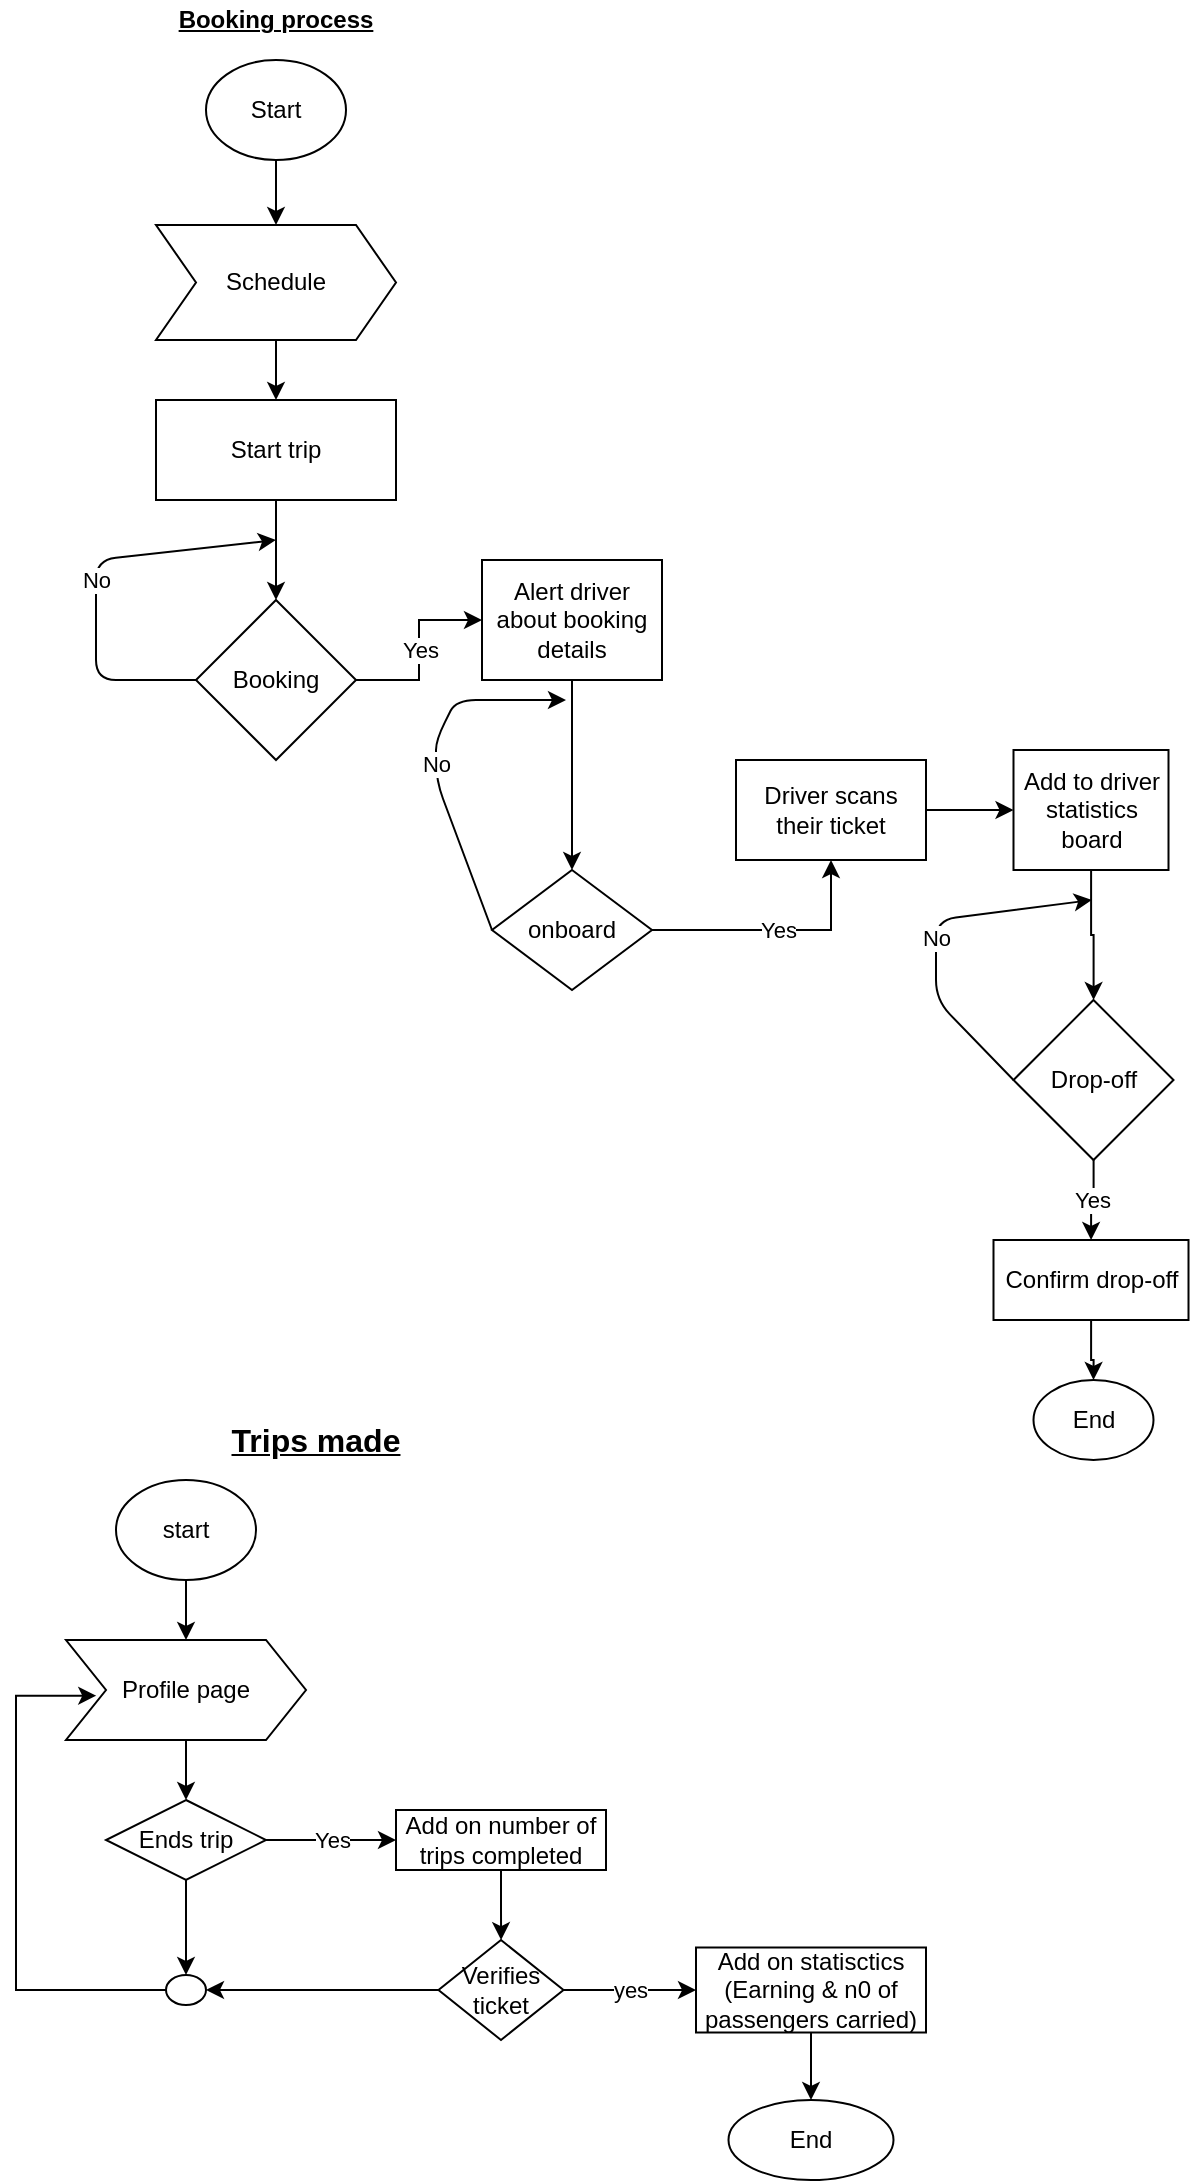 <mxfile version="14.2.7" type="github">
  <diagram id="C5RBs43oDa-KdzZeNtuy" name="Page-1">
    <mxGraphModel dx="1892" dy="1114" grid="1" gridSize="10" guides="1" tooltips="1" connect="1" arrows="1" fold="1" page="1" pageScale="1" pageWidth="827" pageHeight="1169" math="0" shadow="0">
      <root>
        <mxCell id="WIyWlLk6GJQsqaUBKTNV-0" />
        <mxCell id="WIyWlLk6GJQsqaUBKTNV-1" parent="WIyWlLk6GJQsqaUBKTNV-0" />
        <mxCell id="VfyPrUZPWlMN2wZB9xVi-4" value="" style="edgeStyle=orthogonalEdgeStyle;rounded=0;orthogonalLoop=1;jettySize=auto;html=1;" parent="WIyWlLk6GJQsqaUBKTNV-1" source="VfyPrUZPWlMN2wZB9xVi-0" target="VfyPrUZPWlMN2wZB9xVi-3" edge="1">
          <mxGeometry relative="1" as="geometry" />
        </mxCell>
        <mxCell id="VfyPrUZPWlMN2wZB9xVi-0" value="Start" style="ellipse;whiteSpace=wrap;html=1;" parent="WIyWlLk6GJQsqaUBKTNV-1" vertex="1">
          <mxGeometry x="275" y="50" width="70" height="50" as="geometry" />
        </mxCell>
        <mxCell id="VfyPrUZPWlMN2wZB9xVi-7" value="" style="edgeStyle=orthogonalEdgeStyle;rounded=0;orthogonalLoop=1;jettySize=auto;html=1;" parent="WIyWlLk6GJQsqaUBKTNV-1" source="VfyPrUZPWlMN2wZB9xVi-3" target="VfyPrUZPWlMN2wZB9xVi-6" edge="1">
          <mxGeometry relative="1" as="geometry" />
        </mxCell>
        <mxCell id="VfyPrUZPWlMN2wZB9xVi-3" value="Schedule" style="shape=step;perimeter=stepPerimeter;whiteSpace=wrap;html=1;fixedSize=1;" parent="WIyWlLk6GJQsqaUBKTNV-1" vertex="1">
          <mxGeometry x="250" y="132.5" width="120" height="57.5" as="geometry" />
        </mxCell>
        <mxCell id="VfyPrUZPWlMN2wZB9xVi-9" value="" style="edgeStyle=orthogonalEdgeStyle;rounded=0;orthogonalLoop=1;jettySize=auto;html=1;" parent="WIyWlLk6GJQsqaUBKTNV-1" source="VfyPrUZPWlMN2wZB9xVi-6" target="VfyPrUZPWlMN2wZB9xVi-8" edge="1">
          <mxGeometry relative="1" as="geometry" />
        </mxCell>
        <mxCell id="VfyPrUZPWlMN2wZB9xVi-6" value="Start trip" style="whiteSpace=wrap;html=1;" parent="WIyWlLk6GJQsqaUBKTNV-1" vertex="1">
          <mxGeometry x="250" y="220" width="120" height="50" as="geometry" />
        </mxCell>
        <mxCell id="VfyPrUZPWlMN2wZB9xVi-13" value="Yes" style="edgeStyle=orthogonalEdgeStyle;rounded=0;orthogonalLoop=1;jettySize=auto;html=1;" parent="WIyWlLk6GJQsqaUBKTNV-1" source="VfyPrUZPWlMN2wZB9xVi-8" target="VfyPrUZPWlMN2wZB9xVi-12" edge="1">
          <mxGeometry relative="1" as="geometry" />
        </mxCell>
        <mxCell id="VfyPrUZPWlMN2wZB9xVi-8" value="Booking" style="rhombus;whiteSpace=wrap;html=1;" parent="WIyWlLk6GJQsqaUBKTNV-1" vertex="1">
          <mxGeometry x="270" y="320" width="80" height="80" as="geometry" />
        </mxCell>
        <mxCell id="VfyPrUZPWlMN2wZB9xVi-15" value="" style="edgeStyle=orthogonalEdgeStyle;rounded=0;orthogonalLoop=1;jettySize=auto;html=1;" parent="WIyWlLk6GJQsqaUBKTNV-1" source="VfyPrUZPWlMN2wZB9xVi-12" target="VfyPrUZPWlMN2wZB9xVi-14" edge="1">
          <mxGeometry relative="1" as="geometry" />
        </mxCell>
        <mxCell id="VfyPrUZPWlMN2wZB9xVi-12" value="Alert driver about booking details" style="whiteSpace=wrap;html=1;" parent="WIyWlLk6GJQsqaUBKTNV-1" vertex="1">
          <mxGeometry x="413" y="300" width="90" height="60" as="geometry" />
        </mxCell>
        <mxCell id="VfyPrUZPWlMN2wZB9xVi-17" value="Yes" style="edgeStyle=orthogonalEdgeStyle;rounded=0;orthogonalLoop=1;jettySize=auto;html=1;" parent="WIyWlLk6GJQsqaUBKTNV-1" source="VfyPrUZPWlMN2wZB9xVi-14" target="VfyPrUZPWlMN2wZB9xVi-16" edge="1">
          <mxGeometry relative="1" as="geometry" />
        </mxCell>
        <mxCell id="VfyPrUZPWlMN2wZB9xVi-14" value="onboard" style="rhombus;whiteSpace=wrap;html=1;" parent="WIyWlLk6GJQsqaUBKTNV-1" vertex="1">
          <mxGeometry x="418" y="455" width="80" height="60" as="geometry" />
        </mxCell>
        <mxCell id="VfyPrUZPWlMN2wZB9xVi-21" value="" style="edgeStyle=orthogonalEdgeStyle;rounded=0;orthogonalLoop=1;jettySize=auto;html=1;" parent="WIyWlLk6GJQsqaUBKTNV-1" source="VfyPrUZPWlMN2wZB9xVi-16" target="VfyPrUZPWlMN2wZB9xVi-20" edge="1">
          <mxGeometry relative="1" as="geometry" />
        </mxCell>
        <mxCell id="VfyPrUZPWlMN2wZB9xVi-16" value="Driver scans their ticket" style="whiteSpace=wrap;html=1;" parent="WIyWlLk6GJQsqaUBKTNV-1" vertex="1">
          <mxGeometry x="540" y="400" width="95" height="50" as="geometry" />
        </mxCell>
        <mxCell id="VfyPrUZPWlMN2wZB9xVi-19" value="No" style="endArrow=classic;html=1;exitX=0;exitY=0.5;exitDx=0;exitDy=0;" parent="WIyWlLk6GJQsqaUBKTNV-1" source="VfyPrUZPWlMN2wZB9xVi-14" edge="1">
          <mxGeometry width="50" height="50" relative="1" as="geometry">
            <mxPoint x="390" y="330" as="sourcePoint" />
            <mxPoint x="455" y="370" as="targetPoint" />
            <Array as="points">
              <mxPoint x="390" y="410" />
              <mxPoint x="390" y="390" />
              <mxPoint x="400" y="370" />
            </Array>
          </mxGeometry>
        </mxCell>
        <mxCell id="VfyPrUZPWlMN2wZB9xVi-23" value="" style="edgeStyle=orthogonalEdgeStyle;rounded=0;orthogonalLoop=1;jettySize=auto;html=1;" parent="WIyWlLk6GJQsqaUBKTNV-1" source="VfyPrUZPWlMN2wZB9xVi-20" target="VfyPrUZPWlMN2wZB9xVi-22" edge="1">
          <mxGeometry relative="1" as="geometry" />
        </mxCell>
        <mxCell id="VfyPrUZPWlMN2wZB9xVi-20" value="Add to driver statistics board" style="whiteSpace=wrap;html=1;" parent="WIyWlLk6GJQsqaUBKTNV-1" vertex="1">
          <mxGeometry x="678.75" y="395" width="77.5" height="60" as="geometry" />
        </mxCell>
        <mxCell id="VfyPrUZPWlMN2wZB9xVi-26" value="Yes" style="edgeStyle=orthogonalEdgeStyle;rounded=0;orthogonalLoop=1;jettySize=auto;html=1;" parent="WIyWlLk6GJQsqaUBKTNV-1" source="VfyPrUZPWlMN2wZB9xVi-22" target="VfyPrUZPWlMN2wZB9xVi-25" edge="1">
          <mxGeometry relative="1" as="geometry" />
        </mxCell>
        <mxCell id="VfyPrUZPWlMN2wZB9xVi-22" value="Drop-off" style="rhombus;whiteSpace=wrap;html=1;" parent="WIyWlLk6GJQsqaUBKTNV-1" vertex="1">
          <mxGeometry x="678.75" y="520" width="80" height="80" as="geometry" />
        </mxCell>
        <mxCell id="VfyPrUZPWlMN2wZB9xVi-33" value="" style="edgeStyle=orthogonalEdgeStyle;rounded=0;orthogonalLoop=1;jettySize=auto;html=1;" parent="WIyWlLk6GJQsqaUBKTNV-1" source="VfyPrUZPWlMN2wZB9xVi-25" target="VfyPrUZPWlMN2wZB9xVi-32" edge="1">
          <mxGeometry relative="1" as="geometry" />
        </mxCell>
        <mxCell id="VfyPrUZPWlMN2wZB9xVi-25" value="Confirm drop-off" style="whiteSpace=wrap;html=1;" parent="WIyWlLk6GJQsqaUBKTNV-1" vertex="1">
          <mxGeometry x="668.75" y="640" width="97.5" height="40" as="geometry" />
        </mxCell>
        <mxCell id="VfyPrUZPWlMN2wZB9xVi-27" value="No" style="endArrow=classic;html=1;exitX=0;exitY=0.5;exitDx=0;exitDy=0;" parent="WIyWlLk6GJQsqaUBKTNV-1" source="VfyPrUZPWlMN2wZB9xVi-22" edge="1">
          <mxGeometry width="50" height="50" relative="1" as="geometry">
            <mxPoint x="580" y="540" as="sourcePoint" />
            <mxPoint x="718" y="470" as="targetPoint" />
            <Array as="points">
              <mxPoint x="640" y="520" />
              <mxPoint x="640" y="480" />
            </Array>
          </mxGeometry>
        </mxCell>
        <mxCell id="VfyPrUZPWlMN2wZB9xVi-32" value="End" style="ellipse;whiteSpace=wrap;html=1;" parent="WIyWlLk6GJQsqaUBKTNV-1" vertex="1">
          <mxGeometry x="688.75" y="710" width="60" height="40" as="geometry" />
        </mxCell>
        <mxCell id="VfyPrUZPWlMN2wZB9xVi-35" value="&lt;b&gt;&lt;u&gt;Booking process&lt;/u&gt;&lt;/b&gt;" style="text;html=1;strokeColor=none;fillColor=none;align=center;verticalAlign=middle;whiteSpace=wrap;rounded=0;" parent="WIyWlLk6GJQsqaUBKTNV-1" vertex="1">
          <mxGeometry x="255" y="20" width="110" height="20" as="geometry" />
        </mxCell>
        <mxCell id="VfyPrUZPWlMN2wZB9xVi-36" value="&lt;b&gt;&lt;u&gt;&lt;font style=&quot;font-size: 16px&quot;&gt;Trips made&lt;/font&gt;&lt;/u&gt;&lt;/b&gt;" style="text;html=1;strokeColor=none;fillColor=none;align=center;verticalAlign=middle;whiteSpace=wrap;rounded=0;" parent="WIyWlLk6GJQsqaUBKTNV-1" vertex="1">
          <mxGeometry x="270" y="730" width="120" height="20" as="geometry" />
        </mxCell>
        <mxCell id="VfyPrUZPWlMN2wZB9xVi-39" value="" style="edgeStyle=orthogonalEdgeStyle;rounded=0;orthogonalLoop=1;jettySize=auto;html=1;" parent="WIyWlLk6GJQsqaUBKTNV-1" source="VfyPrUZPWlMN2wZB9xVi-37" target="VfyPrUZPWlMN2wZB9xVi-38" edge="1">
          <mxGeometry relative="1" as="geometry" />
        </mxCell>
        <mxCell id="VfyPrUZPWlMN2wZB9xVi-37" value="start" style="ellipse;whiteSpace=wrap;html=1;" parent="WIyWlLk6GJQsqaUBKTNV-1" vertex="1">
          <mxGeometry x="230" y="760" width="70" height="50" as="geometry" />
        </mxCell>
        <mxCell id="VfyPrUZPWlMN2wZB9xVi-41" value="" style="edgeStyle=orthogonalEdgeStyle;rounded=0;orthogonalLoop=1;jettySize=auto;html=1;" parent="WIyWlLk6GJQsqaUBKTNV-1" source="VfyPrUZPWlMN2wZB9xVi-38" target="VfyPrUZPWlMN2wZB9xVi-40" edge="1">
          <mxGeometry relative="1" as="geometry" />
        </mxCell>
        <mxCell id="VfyPrUZPWlMN2wZB9xVi-38" value="Profile page" style="shape=step;perimeter=stepPerimeter;whiteSpace=wrap;html=1;fixedSize=1;" parent="WIyWlLk6GJQsqaUBKTNV-1" vertex="1">
          <mxGeometry x="205" y="840" width="120" height="50" as="geometry" />
        </mxCell>
        <mxCell id="VfyPrUZPWlMN2wZB9xVi-48" value="Yes" style="edgeStyle=orthogonalEdgeStyle;rounded=0;orthogonalLoop=1;jettySize=auto;html=1;" parent="WIyWlLk6GJQsqaUBKTNV-1" source="VfyPrUZPWlMN2wZB9xVi-40" target="VfyPrUZPWlMN2wZB9xVi-47" edge="1">
          <mxGeometry relative="1" as="geometry" />
        </mxCell>
        <mxCell id="VfyPrUZPWlMN2wZB9xVi-59" style="edgeStyle=orthogonalEdgeStyle;rounded=0;orthogonalLoop=1;jettySize=auto;html=1;entryX=0.5;entryY=0;entryDx=0;entryDy=0;" parent="WIyWlLk6GJQsqaUBKTNV-1" source="VfyPrUZPWlMN2wZB9xVi-40" target="VfyPrUZPWlMN2wZB9xVi-57" edge="1">
          <mxGeometry relative="1" as="geometry" />
        </mxCell>
        <mxCell id="VfyPrUZPWlMN2wZB9xVi-40" value="Ends trip" style="rhombus;whiteSpace=wrap;html=1;" parent="WIyWlLk6GJQsqaUBKTNV-1" vertex="1">
          <mxGeometry x="225" y="920" width="80" height="40" as="geometry" />
        </mxCell>
        <mxCell id="VfyPrUZPWlMN2wZB9xVi-50" value="" style="edgeStyle=orthogonalEdgeStyle;rounded=0;orthogonalLoop=1;jettySize=auto;html=1;" parent="WIyWlLk6GJQsqaUBKTNV-1" source="VfyPrUZPWlMN2wZB9xVi-47" target="VfyPrUZPWlMN2wZB9xVi-49" edge="1">
          <mxGeometry relative="1" as="geometry" />
        </mxCell>
        <mxCell id="VfyPrUZPWlMN2wZB9xVi-47" value="Add on number of trips completed" style="whiteSpace=wrap;html=1;" parent="WIyWlLk6GJQsqaUBKTNV-1" vertex="1">
          <mxGeometry x="370" y="925" width="105" height="30" as="geometry" />
        </mxCell>
        <mxCell id="VfyPrUZPWlMN2wZB9xVi-53" value="yes" style="edgeStyle=orthogonalEdgeStyle;rounded=0;orthogonalLoop=1;jettySize=auto;html=1;" parent="WIyWlLk6GJQsqaUBKTNV-1" source="VfyPrUZPWlMN2wZB9xVi-49" target="VfyPrUZPWlMN2wZB9xVi-52" edge="1">
          <mxGeometry relative="1" as="geometry" />
        </mxCell>
        <mxCell id="VfyPrUZPWlMN2wZB9xVi-58" value="" style="edgeStyle=orthogonalEdgeStyle;rounded=0;orthogonalLoop=1;jettySize=auto;html=1;" parent="WIyWlLk6GJQsqaUBKTNV-1" source="VfyPrUZPWlMN2wZB9xVi-49" target="VfyPrUZPWlMN2wZB9xVi-57" edge="1">
          <mxGeometry relative="1" as="geometry" />
        </mxCell>
        <mxCell id="VfyPrUZPWlMN2wZB9xVi-49" value="Verifies ticket" style="rhombus;whiteSpace=wrap;html=1;" parent="WIyWlLk6GJQsqaUBKTNV-1" vertex="1">
          <mxGeometry x="391.25" y="990" width="62.5" height="50" as="geometry" />
        </mxCell>
        <mxCell id="VfyPrUZPWlMN2wZB9xVi-55" value="" style="edgeStyle=orthogonalEdgeStyle;rounded=0;orthogonalLoop=1;jettySize=auto;html=1;" parent="WIyWlLk6GJQsqaUBKTNV-1" source="VfyPrUZPWlMN2wZB9xVi-52" target="VfyPrUZPWlMN2wZB9xVi-54" edge="1">
          <mxGeometry relative="1" as="geometry" />
        </mxCell>
        <mxCell id="VfyPrUZPWlMN2wZB9xVi-52" value="Add on statisctics (Earning &amp;amp; n0 of passengers carried)" style="whiteSpace=wrap;html=1;" parent="WIyWlLk6GJQsqaUBKTNV-1" vertex="1">
          <mxGeometry x="520" y="993.75" width="115" height="42.5" as="geometry" />
        </mxCell>
        <mxCell id="VfyPrUZPWlMN2wZB9xVi-54" value="End" style="ellipse;whiteSpace=wrap;html=1;" parent="WIyWlLk6GJQsqaUBKTNV-1" vertex="1">
          <mxGeometry x="536.25" y="1070" width="82.5" height="40" as="geometry" />
        </mxCell>
        <mxCell id="VfyPrUZPWlMN2wZB9xVi-60" style="edgeStyle=orthogonalEdgeStyle;rounded=0;orthogonalLoop=1;jettySize=auto;html=1;entryX=0.126;entryY=0.557;entryDx=0;entryDy=0;entryPerimeter=0;exitX=0;exitY=0.5;exitDx=0;exitDy=0;" parent="WIyWlLk6GJQsqaUBKTNV-1" source="VfyPrUZPWlMN2wZB9xVi-57" target="VfyPrUZPWlMN2wZB9xVi-38" edge="1">
          <mxGeometry relative="1" as="geometry">
            <mxPoint x="220" y="1015" as="sourcePoint" />
            <Array as="points">
              <mxPoint x="180" y="1015" />
              <mxPoint x="180" y="868" />
            </Array>
          </mxGeometry>
        </mxCell>
        <mxCell id="VfyPrUZPWlMN2wZB9xVi-57" value="" style="ellipse;whiteSpace=wrap;html=1;" parent="WIyWlLk6GJQsqaUBKTNV-1" vertex="1">
          <mxGeometry x="255" y="1007.5" width="20" height="15" as="geometry" />
        </mxCell>
        <mxCell id="VfyPrUZPWlMN2wZB9xVi-62" style="edgeStyle=orthogonalEdgeStyle;rounded=0;orthogonalLoop=1;jettySize=auto;html=1;exitX=0.5;exitY=1;exitDx=0;exitDy=0;" parent="WIyWlLk6GJQsqaUBKTNV-1" source="VfyPrUZPWlMN2wZB9xVi-47" target="VfyPrUZPWlMN2wZB9xVi-47" edge="1">
          <mxGeometry relative="1" as="geometry" />
        </mxCell>
        <mxCell id="VfyPrUZPWlMN2wZB9xVi-66" value="No" style="endArrow=classic;html=1;exitX=0;exitY=0.5;exitDx=0;exitDy=0;" parent="WIyWlLk6GJQsqaUBKTNV-1" source="VfyPrUZPWlMN2wZB9xVi-8" edge="1">
          <mxGeometry width="50" height="50" relative="1" as="geometry">
            <mxPoint x="190" y="355" as="sourcePoint" />
            <mxPoint x="310" y="290" as="targetPoint" />
            <Array as="points">
              <mxPoint x="220" y="360" />
              <mxPoint x="220" y="300" />
            </Array>
          </mxGeometry>
        </mxCell>
      </root>
    </mxGraphModel>
  </diagram>
</mxfile>
